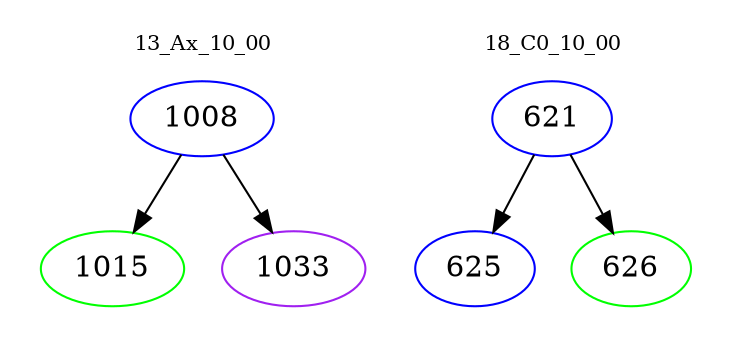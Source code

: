 digraph{
subgraph cluster_0 {
color = white
label = "13_Ax_10_00";
fontsize=10;
T0_1008 [label="1008", color="blue"]
T0_1008 -> T0_1015 [color="black"]
T0_1015 [label="1015", color="green"]
T0_1008 -> T0_1033 [color="black"]
T0_1033 [label="1033", color="purple"]
}
subgraph cluster_1 {
color = white
label = "18_C0_10_00";
fontsize=10;
T1_621 [label="621", color="blue"]
T1_621 -> T1_625 [color="black"]
T1_625 [label="625", color="blue"]
T1_621 -> T1_626 [color="black"]
T1_626 [label="626", color="green"]
}
}
